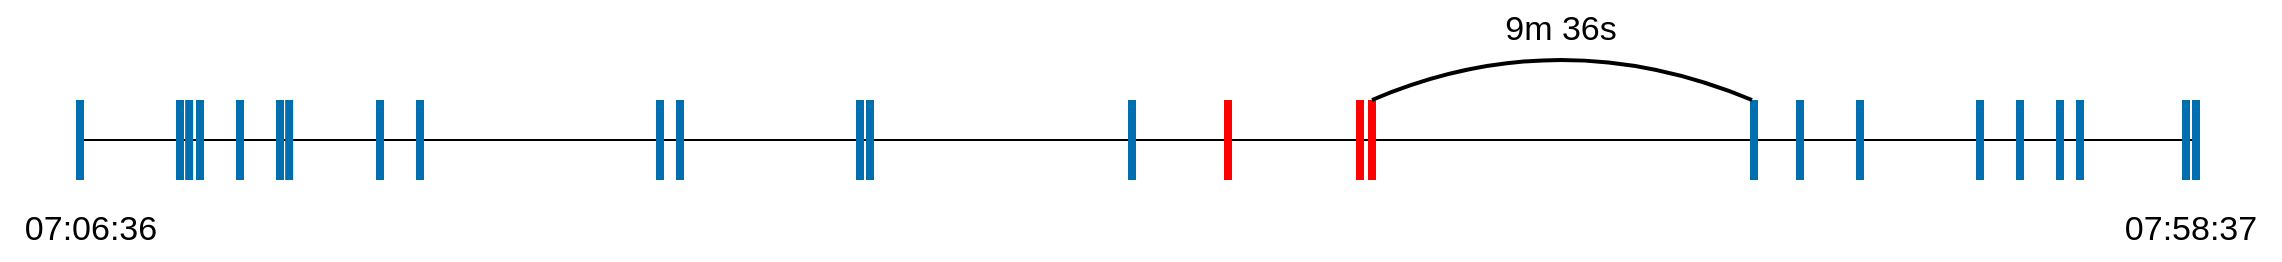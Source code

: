 <mxfile version="21.6.8" type="device">
  <diagram name="Seite-1" id="TYnKbEs65j2kDl6rzgQV">
    <mxGraphModel dx="1114" dy="585" grid="1" gridSize="10" guides="1" tooltips="1" connect="1" arrows="1" fold="1" page="1" pageScale="1" pageWidth="1169" pageHeight="827" math="0" shadow="0">
      <root>
        <mxCell id="0" />
        <mxCell id="1" parent="0" />
        <mxCell id="H2tDujYicFlamMMsmnUt-2" value="" style="endArrow=none;html=1;rounded=0;" edge="1" parent="1">
          <mxGeometry width="50" height="50" relative="1" as="geometry">
            <mxPoint x="40" y="440" as="sourcePoint" />
            <mxPoint x="1100" y="440" as="targetPoint" />
          </mxGeometry>
        </mxCell>
        <mxCell id="H2tDujYicFlamMMsmnUt-3" value="07:06:36" style="text;html=1;align=center;verticalAlign=middle;resizable=0;points=[];autosize=1;strokeColor=none;fillColor=none;fontSize=17;" vertex="1" parent="1">
          <mxGeometry y="470" width="90" height="30" as="geometry" />
        </mxCell>
        <mxCell id="H2tDujYicFlamMMsmnUt-4" value="" style="endArrow=none;html=1;rounded=0;strokeColor=#006EAF;strokeWidth=4;fillColor=#1ba1e2;" edge="1" parent="1">
          <mxGeometry width="50" height="50" relative="1" as="geometry">
            <mxPoint x="40" y="460" as="sourcePoint" />
            <mxPoint x="40" y="420" as="targetPoint" />
          </mxGeometry>
        </mxCell>
        <mxCell id="H2tDujYicFlamMMsmnUt-6" value="" style="endArrow=none;html=1;rounded=0;strokeColor=#006EAF;strokeWidth=4;fillColor=#1ba1e2;" edge="1" parent="1">
          <mxGeometry width="50" height="50" relative="1" as="geometry">
            <mxPoint x="90" y="460" as="sourcePoint" />
            <mxPoint x="90" y="420" as="targetPoint" />
          </mxGeometry>
        </mxCell>
        <mxCell id="H2tDujYicFlamMMsmnUt-9" value="" style="endArrow=none;html=1;rounded=0;strokeColor=#006EAF;strokeWidth=4;fillColor=#1ba1e2;" edge="1" parent="1">
          <mxGeometry width="50" height="50" relative="1" as="geometry">
            <mxPoint x="94.58" y="460" as="sourcePoint" />
            <mxPoint x="94.58" y="420" as="targetPoint" />
          </mxGeometry>
        </mxCell>
        <mxCell id="H2tDujYicFlamMMsmnUt-10" value="" style="endArrow=none;html=1;rounded=0;strokeColor=#006EAF;strokeWidth=4;fillColor=#1ba1e2;" edge="1" parent="1">
          <mxGeometry width="50" height="50" relative="1" as="geometry">
            <mxPoint x="100" y="460" as="sourcePoint" />
            <mxPoint x="100" y="420" as="targetPoint" />
          </mxGeometry>
        </mxCell>
        <mxCell id="H2tDujYicFlamMMsmnUt-12" value="" style="endArrow=none;html=1;rounded=0;strokeColor=#006EAF;strokeWidth=4;fillColor=#1ba1e2;" edge="1" parent="1">
          <mxGeometry width="50" height="50" relative="1" as="geometry">
            <mxPoint x="120" y="460" as="sourcePoint" />
            <mxPoint x="120" y="420" as="targetPoint" />
          </mxGeometry>
        </mxCell>
        <mxCell id="H2tDujYicFlamMMsmnUt-13" value="" style="endArrow=none;html=1;rounded=0;strokeColor=#006EAF;strokeWidth=4;fillColor=#1ba1e2;" edge="1" parent="1">
          <mxGeometry width="50" height="50" relative="1" as="geometry">
            <mxPoint x="140" y="460" as="sourcePoint" />
            <mxPoint x="140" y="420" as="targetPoint" />
          </mxGeometry>
        </mxCell>
        <mxCell id="H2tDujYicFlamMMsmnUt-14" value="" style="endArrow=none;html=1;rounded=0;strokeColor=#006EAF;strokeWidth=4;fillColor=#1ba1e2;" edge="1" parent="1">
          <mxGeometry width="50" height="50" relative="1" as="geometry">
            <mxPoint x="144.58" y="460" as="sourcePoint" />
            <mxPoint x="144.58" y="420" as="targetPoint" />
          </mxGeometry>
        </mxCell>
        <mxCell id="H2tDujYicFlamMMsmnUt-15" value="" style="endArrow=none;html=1;rounded=0;strokeColor=#006EAF;strokeWidth=4;fillColor=#1ba1e2;" edge="1" parent="1">
          <mxGeometry width="50" height="50" relative="1" as="geometry">
            <mxPoint x="190" y="460" as="sourcePoint" />
            <mxPoint x="190" y="420" as="targetPoint" />
          </mxGeometry>
        </mxCell>
        <mxCell id="H2tDujYicFlamMMsmnUt-16" value="" style="endArrow=none;html=1;rounded=0;strokeColor=#006EAF;strokeWidth=4;fillColor=#1ba1e2;" edge="1" parent="1">
          <mxGeometry width="50" height="50" relative="1" as="geometry">
            <mxPoint x="210" y="460" as="sourcePoint" />
            <mxPoint x="210" y="420" as="targetPoint" />
          </mxGeometry>
        </mxCell>
        <mxCell id="H2tDujYicFlamMMsmnUt-17" value="" style="endArrow=none;html=1;rounded=0;strokeColor=#006EAF;strokeWidth=4;fillColor=#1ba1e2;" edge="1" parent="1">
          <mxGeometry width="50" height="50" relative="1" as="geometry">
            <mxPoint x="330" y="460" as="sourcePoint" />
            <mxPoint x="330" y="420" as="targetPoint" />
          </mxGeometry>
        </mxCell>
        <mxCell id="H2tDujYicFlamMMsmnUt-18" value="" style="endArrow=none;html=1;rounded=0;strokeColor=#006EAF;strokeWidth=4;fillColor=#1ba1e2;" edge="1" parent="1">
          <mxGeometry width="50" height="50" relative="1" as="geometry">
            <mxPoint x="340" y="460" as="sourcePoint" />
            <mxPoint x="340" y="420" as="targetPoint" />
          </mxGeometry>
        </mxCell>
        <mxCell id="H2tDujYicFlamMMsmnUt-19" value="" style="endArrow=none;html=1;rounded=0;strokeColor=#006EAF;strokeWidth=4;fillColor=#1ba1e2;" edge="1" parent="1">
          <mxGeometry width="50" height="50" relative="1" as="geometry">
            <mxPoint x="430" y="460" as="sourcePoint" />
            <mxPoint x="430" y="420" as="targetPoint" />
          </mxGeometry>
        </mxCell>
        <mxCell id="H2tDujYicFlamMMsmnUt-20" value="" style="endArrow=none;html=1;rounded=0;strokeColor=#006EAF;strokeWidth=4;fillColor=#1ba1e2;" edge="1" parent="1">
          <mxGeometry width="50" height="50" relative="1" as="geometry">
            <mxPoint x="435" y="460" as="sourcePoint" />
            <mxPoint x="435" y="420" as="targetPoint" />
          </mxGeometry>
        </mxCell>
        <mxCell id="H2tDujYicFlamMMsmnUt-21" value="" style="endArrow=none;html=1;rounded=0;strokeColor=#006EAF;strokeWidth=4;fillColor=#1ba1e2;" edge="1" parent="1">
          <mxGeometry width="50" height="50" relative="1" as="geometry">
            <mxPoint x="566" y="460" as="sourcePoint" />
            <mxPoint x="566" y="420" as="targetPoint" />
          </mxGeometry>
        </mxCell>
        <mxCell id="H2tDujYicFlamMMsmnUt-23" value="" style="endArrow=none;html=1;rounded=0;strokeColor=#ff0000;strokeWidth=4;fillColor=#e51400;" edge="1" parent="1">
          <mxGeometry width="50" height="50" relative="1" as="geometry">
            <mxPoint x="614" y="460" as="sourcePoint" />
            <mxPoint x="614" y="420" as="targetPoint" />
          </mxGeometry>
        </mxCell>
        <mxCell id="H2tDujYicFlamMMsmnUt-24" value="" style="endArrow=none;html=1;rounded=0;strokeColor=#ff0000;strokeWidth=4;fillColor=#e51400;" edge="1" parent="1">
          <mxGeometry width="50" height="50" relative="1" as="geometry">
            <mxPoint x="680" y="460" as="sourcePoint" />
            <mxPoint x="680" y="420" as="targetPoint" />
          </mxGeometry>
        </mxCell>
        <mxCell id="H2tDujYicFlamMMsmnUt-25" value="" style="endArrow=none;html=1;rounded=0;strokeColor=#ff0000;strokeWidth=4;fillColor=#e51400;" edge="1" parent="1">
          <mxGeometry width="50" height="50" relative="1" as="geometry">
            <mxPoint x="686" y="460" as="sourcePoint" />
            <mxPoint x="686" y="420" as="targetPoint" />
          </mxGeometry>
        </mxCell>
        <mxCell id="H2tDujYicFlamMMsmnUt-26" value="" style="endArrow=none;html=1;rounded=0;strokeColor=#006EAF;strokeWidth=4;fillColor=#1ba1e2;" edge="1" parent="1">
          <mxGeometry width="50" height="50" relative="1" as="geometry">
            <mxPoint x="877" y="460" as="sourcePoint" />
            <mxPoint x="877" y="420" as="targetPoint" />
          </mxGeometry>
        </mxCell>
        <mxCell id="H2tDujYicFlamMMsmnUt-27" value="" style="endArrow=none;html=1;rounded=0;strokeColor=#006EAF;strokeWidth=4;fillColor=#1ba1e2;" edge="1" parent="1">
          <mxGeometry width="50" height="50" relative="1" as="geometry">
            <mxPoint x="900" y="460" as="sourcePoint" />
            <mxPoint x="900" y="420" as="targetPoint" />
          </mxGeometry>
        </mxCell>
        <mxCell id="H2tDujYicFlamMMsmnUt-28" value="" style="endArrow=none;html=1;rounded=0;strokeColor=#006EAF;strokeWidth=4;fillColor=#1ba1e2;" edge="1" parent="1">
          <mxGeometry width="50" height="50" relative="1" as="geometry">
            <mxPoint x="930" y="460" as="sourcePoint" />
            <mxPoint x="930" y="420" as="targetPoint" />
          </mxGeometry>
        </mxCell>
        <mxCell id="H2tDujYicFlamMMsmnUt-29" value="" style="endArrow=none;html=1;rounded=0;strokeColor=#006EAF;strokeWidth=4;fillColor=#1ba1e2;" edge="1" parent="1">
          <mxGeometry width="50" height="50" relative="1" as="geometry">
            <mxPoint x="990" y="460" as="sourcePoint" />
            <mxPoint x="990" y="420" as="targetPoint" />
          </mxGeometry>
        </mxCell>
        <mxCell id="H2tDujYicFlamMMsmnUt-30" value="" style="endArrow=none;html=1;rounded=0;strokeColor=#006EAF;strokeWidth=4;fillColor=#1ba1e2;" edge="1" parent="1">
          <mxGeometry width="50" height="50" relative="1" as="geometry">
            <mxPoint x="1010" y="460" as="sourcePoint" />
            <mxPoint x="1010" y="420" as="targetPoint" />
          </mxGeometry>
        </mxCell>
        <mxCell id="H2tDujYicFlamMMsmnUt-32" value="" style="endArrow=none;html=1;rounded=0;strokeColor=#006EAF;strokeWidth=4;fillColor=#1ba1e2;" edge="1" parent="1">
          <mxGeometry width="50" height="50" relative="1" as="geometry">
            <mxPoint x="1030" y="460" as="sourcePoint" />
            <mxPoint x="1030" y="420" as="targetPoint" />
          </mxGeometry>
        </mxCell>
        <mxCell id="H2tDujYicFlamMMsmnUt-33" value="" style="endArrow=none;html=1;rounded=0;strokeColor=#006EAF;strokeWidth=4;fillColor=#1ba1e2;" edge="1" parent="1">
          <mxGeometry width="50" height="50" relative="1" as="geometry">
            <mxPoint x="1040" y="460" as="sourcePoint" />
            <mxPoint x="1040" y="420" as="targetPoint" />
          </mxGeometry>
        </mxCell>
        <mxCell id="H2tDujYicFlamMMsmnUt-34" value="" style="endArrow=none;html=1;rounded=0;strokeColor=#006EAF;strokeWidth=4;fillColor=#1ba1e2;" edge="1" parent="1">
          <mxGeometry width="50" height="50" relative="1" as="geometry">
            <mxPoint x="1093" y="460" as="sourcePoint" />
            <mxPoint x="1093" y="420" as="targetPoint" />
          </mxGeometry>
        </mxCell>
        <mxCell id="H2tDujYicFlamMMsmnUt-35" value="" style="endArrow=none;html=1;rounded=0;strokeColor=#006EAF;strokeWidth=4;fillColor=#1ba1e2;" edge="1" parent="1">
          <mxGeometry width="50" height="50" relative="1" as="geometry">
            <mxPoint x="1098" y="460" as="sourcePoint" />
            <mxPoint x="1098" y="420" as="targetPoint" />
          </mxGeometry>
        </mxCell>
        <mxCell id="H2tDujYicFlamMMsmnUt-36" value="07:58:37" style="text;html=1;align=center;verticalAlign=middle;resizable=0;points=[];autosize=1;strokeColor=none;fillColor=none;fontSize=17;" vertex="1" parent="1">
          <mxGeometry x="1050" y="470" width="90" height="30" as="geometry" />
        </mxCell>
        <mxCell id="H2tDujYicFlamMMsmnUt-37" value="9m 36s" style="text;html=1;align=center;verticalAlign=middle;resizable=0;points=[];autosize=1;strokeColor=none;fillColor=none;fontSize=17;" vertex="1" parent="1">
          <mxGeometry x="740" y="370" width="80" height="30" as="geometry" />
        </mxCell>
        <mxCell id="H2tDujYicFlamMMsmnUt-38" value="" style="curved=1;endArrow=none;html=1;rounded=0;endFill=0;strokeWidth=2;" edge="1" parent="1">
          <mxGeometry width="50" height="50" relative="1" as="geometry">
            <mxPoint x="686" y="420" as="sourcePoint" />
            <mxPoint x="876" y="420" as="targetPoint" />
            <Array as="points">
              <mxPoint x="780" y="380" />
            </Array>
          </mxGeometry>
        </mxCell>
      </root>
    </mxGraphModel>
  </diagram>
</mxfile>
